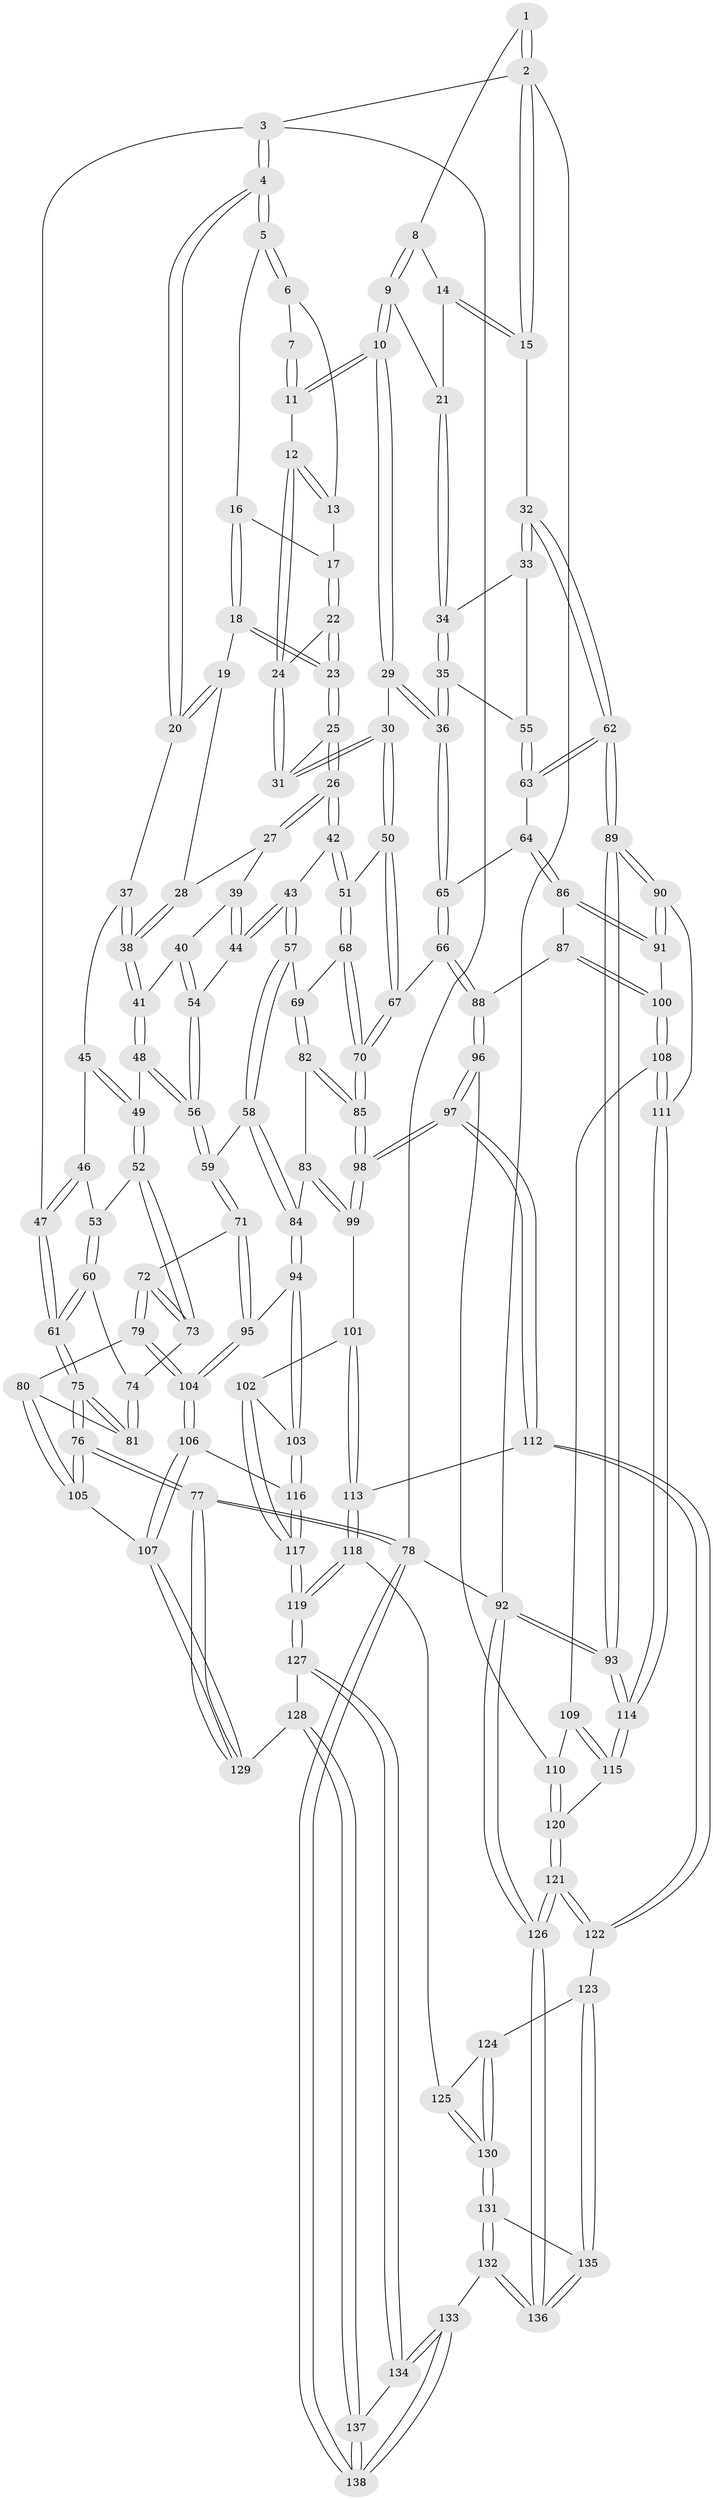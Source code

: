 // coarse degree distribution, {4: 0.42528735632183906, 6: 0.14942528735632185, 5: 0.2988505747126437, 3: 0.11494252873563218, 2: 0.011494252873563218}
// Generated by graph-tools (version 1.1) at 2025/42/03/06/25 10:42:33]
// undirected, 138 vertices, 342 edges
graph export_dot {
graph [start="1"]
  node [color=gray90,style=filled];
  1 [pos="+0.8568448140084651+0"];
  2 [pos="+1+0"];
  3 [pos="+0+0"];
  4 [pos="+0+0"];
  5 [pos="+0.11608854642642367+0"];
  6 [pos="+0.5666126465395964+0"];
  7 [pos="+0.8084947991012372+0"];
  8 [pos="+0.8701369331404062+0"];
  9 [pos="+0.8453155528280045+0.11775894715368056"];
  10 [pos="+0.8015681647548085+0.14577210091475898"];
  11 [pos="+0.72968293742899+0.11343986684561208"];
  12 [pos="+0.70401004546703+0.11360138239197438"];
  13 [pos="+0.558735804852601+0"];
  14 [pos="+0.9726950080090814+0.08316342306409771"];
  15 [pos="+1+0.06509287520487489"];
  16 [pos="+0.29285106435791536+0.008911394158796151"];
  17 [pos="+0.5161083285019332+0.00339259793487173"];
  18 [pos="+0.3253155921175102+0.0807997251806596"];
  19 [pos="+0.3140613533685574+0.09107101191149763"];
  20 [pos="+0.14112989648986907+0.1305103170436263"];
  21 [pos="+0.9079099372378471+0.13743415182569507"];
  22 [pos="+0.5055556016682085+0.0433950387943699"];
  23 [pos="+0.4469753058390357+0.12350123372056007"];
  24 [pos="+0.648706671979348+0.15167381226203586"];
  25 [pos="+0.4487433860308801+0.16024263413275128"];
  26 [pos="+0.44293175986073685+0.19165409547316883"];
  27 [pos="+0.3269086089401913+0.20116648788781338"];
  28 [pos="+0.2784439496404196+0.1767955251692386"];
  29 [pos="+0.788544546440917+0.27891509100561823"];
  30 [pos="+0.6477203112069929+0.2878942747597556"];
  31 [pos="+0.6362117667888827+0.19679234497236595"];
  32 [pos="+1+0.22109302877931603"];
  33 [pos="+1+0.22439925064360597"];
  34 [pos="+0.9303300654666458+0.1667466427717389"];
  35 [pos="+0.84792324535811+0.287229095591678"];
  36 [pos="+0.7981993870314709+0.2883019269239202"];
  37 [pos="+0.15312812358387096+0.16057066045805038"];
  38 [pos="+0.2028883618807727+0.21874312468544604"];
  39 [pos="+0.3113342881518904+0.2305348466940628"];
  40 [pos="+0.23148872027320722+0.23964443573150526"];
  41 [pos="+0.20556444586540507+0.23168372934611242"];
  42 [pos="+0.4513620145193124+0.2770364096695549"];
  43 [pos="+0.4487790803122177+0.28116012038802723"];
  44 [pos="+0.334900611495867+0.2942317934149723"];
  45 [pos="+0.08701220807656336+0.23881278046506854"];
  46 [pos="+0.056207263120122176+0.2524090214035769"];
  47 [pos="+0+0"];
  48 [pos="+0.18246235403981714+0.3275047506656048"];
  49 [pos="+0.15470495328413278+0.3434796092703195"];
  50 [pos="+0.638529594711768+0.2969169420684045"];
  51 [pos="+0.6300351067410219+0.3004299835927433"];
  52 [pos="+0.13591554759937083+0.35855149087914023"];
  53 [pos="+0.05625177038960731+0.30786968721081936"];
  54 [pos="+0.33373240136909077+0.2946828367836716"];
  55 [pos="+0.9176416563434939+0.29906362720112206"];
  56 [pos="+0.26803411883673417+0.37059888129470747"];
  57 [pos="+0.43870602577413803+0.4110279966680938"];
  58 [pos="+0.3468588489085153+0.4563236454272043"];
  59 [pos="+0.30724188247214423+0.44683313904186506"];
  60 [pos="+0+0.35281292154222"];
  61 [pos="+0+0.35226344810848464"];
  62 [pos="+1+0.4464620048031352"];
  63 [pos="+0.9505071236088608+0.3739648274488543"];
  64 [pos="+0.866035952966983+0.45008255972515365"];
  65 [pos="+0.8071805370713088+0.4235378053103385"];
  66 [pos="+0.7277237920060056+0.47240447290049853"];
  67 [pos="+0.7209905298999398+0.4704848670567484"];
  68 [pos="+0.5963749315522986+0.3836235812282508"];
  69 [pos="+0.4470531325124475+0.417366481028612"];
  70 [pos="+0.6078474743552702+0.4908736632970303"];
  71 [pos="+0.20925646692023436+0.513959927175878"];
  72 [pos="+0.1960228470678017+0.5144577094665242"];
  73 [pos="+0.11778266098240855+0.4054292620651957"];
  74 [pos="+0.1035494609104513+0.41180079289972743"];
  75 [pos="+0+0.5451026501131724"];
  76 [pos="+0+0.6970846488775483"];
  77 [pos="+0+1"];
  78 [pos="+0+1"];
  79 [pos="+0.13905073282360628+0.5749496147709107"];
  80 [pos="+0.041646713222954254+0.5665426176057258"];
  81 [pos="+0.0021939205914932912+0.5456698512290657"];
  82 [pos="+0.4693808639314618+0.4453393217363435"];
  83 [pos="+0.43086170003296564+0.5583544776095538"];
  84 [pos="+0.36220808821541983+0.5401934019616472"];
  85 [pos="+0.5652570853976862+0.5282350165317558"];
  86 [pos="+0.8714227252126264+0.4594377710314162"];
  87 [pos="+0.8464841771103706+0.5572896082672267"];
  88 [pos="+0.7535606367684795+0.5892212368096842"];
  89 [pos="+1+0.5145468479612616"];
  90 [pos="+1+0.5380712213356995"];
  91 [pos="+1+0.5433243606215247"];
  92 [pos="+1+1"];
  93 [pos="+1+1"];
  94 [pos="+0.3290562595328222+0.6313845854540993"];
  95 [pos="+0.29048092415428917+0.6201257047457626"];
  96 [pos="+0.7366620789908324+0.6443083599949878"];
  97 [pos="+0.6101303630542836+0.7057986852489827"];
  98 [pos="+0.5571959694620727+0.6132782724866905"];
  99 [pos="+0.48843245606666835+0.609147622567377"];
  100 [pos="+0.9124486774579793+0.609743002033296"];
  101 [pos="+0.3932329913088678+0.6485950099580247"];
  102 [pos="+0.33923893269603134+0.6402465936796199"];
  103 [pos="+0.33120526034734443+0.6347286306716747"];
  104 [pos="+0.16966057208943672+0.678170365586423"];
  105 [pos="+0.06928096143298397+0.7378862836407833"];
  106 [pos="+0.1485878366744596+0.7622483328070908"];
  107 [pos="+0.13455767517746278+0.7731773786276518"];
  108 [pos="+0.9040622759103395+0.6324206617091789"];
  109 [pos="+0.8567487546170099+0.6606213333934745"];
  110 [pos="+0.7936165341446092+0.6732250946459175"];
  111 [pos="+0.9507890266835815+0.7022256199136868"];
  112 [pos="+0.60826075533718+0.7142045822448135"];
  113 [pos="+0.462081372338093+0.7781992584219044"];
  114 [pos="+0.9738089242180356+0.7995166520388791"];
  115 [pos="+0.923182724128653+0.7904400047275213"];
  116 [pos="+0.2448796132184195+0.7662880250809337"];
  117 [pos="+0.3711844105095162+0.8336811675264193"];
  118 [pos="+0.4094174720927324+0.8277240669946822"];
  119 [pos="+0.3751361937027843+0.837779594653047"];
  120 [pos="+0.8371535200496101+0.7926317589437571"];
  121 [pos="+0.7603728364479683+0.8598463735403578"];
  122 [pos="+0.6506078655307561+0.8149904393404791"];
  123 [pos="+0.6290087437328057+0.8562129631243652"];
  124 [pos="+0.5791964170748934+0.8932382608137385"];
  125 [pos="+0.4771912599665587+0.8848793153890929"];
  126 [pos="+0.959367959515465+1"];
  127 [pos="+0.3741110074660856+0.8401764235374"];
  128 [pos="+0.16510834179324013+0.9009496215965456"];
  129 [pos="+0.12386856187534714+0.8378000038564467"];
  130 [pos="+0.5125796555981003+1"];
  131 [pos="+0.4939594838714046+1"];
  132 [pos="+0.49081621691321947+1"];
  133 [pos="+0.4289119361080896+1"];
  134 [pos="+0.3623373266870537+0.9047018360853036"];
  135 [pos="+0.6398530106984629+0.91885919978969"];
  136 [pos="+0.8130824121612688+1"];
  137 [pos="+0.18685393787784205+0.972698394470339"];
  138 [pos="+0.15896656687060176+1"];
  1 -- 2;
  1 -- 2;
  1 -- 8;
  2 -- 3;
  2 -- 15;
  2 -- 15;
  2 -- 92;
  3 -- 4;
  3 -- 4;
  3 -- 47;
  3 -- 78;
  4 -- 5;
  4 -- 5;
  4 -- 20;
  4 -- 20;
  5 -- 6;
  5 -- 6;
  5 -- 16;
  6 -- 7;
  6 -- 13;
  7 -- 11;
  7 -- 11;
  8 -- 9;
  8 -- 9;
  8 -- 14;
  9 -- 10;
  9 -- 10;
  9 -- 21;
  10 -- 11;
  10 -- 11;
  10 -- 29;
  10 -- 29;
  11 -- 12;
  12 -- 13;
  12 -- 13;
  12 -- 24;
  12 -- 24;
  13 -- 17;
  14 -- 15;
  14 -- 15;
  14 -- 21;
  15 -- 32;
  16 -- 17;
  16 -- 18;
  16 -- 18;
  17 -- 22;
  17 -- 22;
  18 -- 19;
  18 -- 23;
  18 -- 23;
  19 -- 20;
  19 -- 20;
  19 -- 28;
  20 -- 37;
  21 -- 34;
  21 -- 34;
  22 -- 23;
  22 -- 23;
  22 -- 24;
  23 -- 25;
  23 -- 25;
  24 -- 31;
  24 -- 31;
  25 -- 26;
  25 -- 26;
  25 -- 31;
  26 -- 27;
  26 -- 27;
  26 -- 42;
  26 -- 42;
  27 -- 28;
  27 -- 39;
  28 -- 38;
  28 -- 38;
  29 -- 30;
  29 -- 36;
  29 -- 36;
  30 -- 31;
  30 -- 31;
  30 -- 50;
  30 -- 50;
  32 -- 33;
  32 -- 33;
  32 -- 62;
  32 -- 62;
  33 -- 34;
  33 -- 55;
  34 -- 35;
  34 -- 35;
  35 -- 36;
  35 -- 36;
  35 -- 55;
  36 -- 65;
  36 -- 65;
  37 -- 38;
  37 -- 38;
  37 -- 45;
  38 -- 41;
  38 -- 41;
  39 -- 40;
  39 -- 44;
  39 -- 44;
  40 -- 41;
  40 -- 54;
  40 -- 54;
  41 -- 48;
  41 -- 48;
  42 -- 43;
  42 -- 51;
  42 -- 51;
  43 -- 44;
  43 -- 44;
  43 -- 57;
  43 -- 57;
  44 -- 54;
  45 -- 46;
  45 -- 49;
  45 -- 49;
  46 -- 47;
  46 -- 47;
  46 -- 53;
  47 -- 61;
  47 -- 61;
  48 -- 49;
  48 -- 56;
  48 -- 56;
  49 -- 52;
  49 -- 52;
  50 -- 51;
  50 -- 67;
  50 -- 67;
  51 -- 68;
  51 -- 68;
  52 -- 53;
  52 -- 73;
  52 -- 73;
  53 -- 60;
  53 -- 60;
  54 -- 56;
  54 -- 56;
  55 -- 63;
  55 -- 63;
  56 -- 59;
  56 -- 59;
  57 -- 58;
  57 -- 58;
  57 -- 69;
  58 -- 59;
  58 -- 84;
  58 -- 84;
  59 -- 71;
  59 -- 71;
  60 -- 61;
  60 -- 61;
  60 -- 74;
  61 -- 75;
  61 -- 75;
  62 -- 63;
  62 -- 63;
  62 -- 89;
  62 -- 89;
  63 -- 64;
  64 -- 65;
  64 -- 86;
  64 -- 86;
  65 -- 66;
  65 -- 66;
  66 -- 67;
  66 -- 88;
  66 -- 88;
  67 -- 70;
  67 -- 70;
  68 -- 69;
  68 -- 70;
  68 -- 70;
  69 -- 82;
  69 -- 82;
  70 -- 85;
  70 -- 85;
  71 -- 72;
  71 -- 95;
  71 -- 95;
  72 -- 73;
  72 -- 73;
  72 -- 79;
  72 -- 79;
  73 -- 74;
  74 -- 81;
  74 -- 81;
  75 -- 76;
  75 -- 76;
  75 -- 81;
  75 -- 81;
  76 -- 77;
  76 -- 77;
  76 -- 105;
  76 -- 105;
  77 -- 78;
  77 -- 78;
  77 -- 129;
  77 -- 129;
  78 -- 138;
  78 -- 138;
  78 -- 92;
  79 -- 80;
  79 -- 104;
  79 -- 104;
  80 -- 81;
  80 -- 105;
  80 -- 105;
  82 -- 83;
  82 -- 85;
  82 -- 85;
  83 -- 84;
  83 -- 99;
  83 -- 99;
  84 -- 94;
  84 -- 94;
  85 -- 98;
  85 -- 98;
  86 -- 87;
  86 -- 91;
  86 -- 91;
  87 -- 88;
  87 -- 100;
  87 -- 100;
  88 -- 96;
  88 -- 96;
  89 -- 90;
  89 -- 90;
  89 -- 93;
  89 -- 93;
  90 -- 91;
  90 -- 91;
  90 -- 111;
  91 -- 100;
  92 -- 93;
  92 -- 93;
  92 -- 126;
  92 -- 126;
  93 -- 114;
  93 -- 114;
  94 -- 95;
  94 -- 103;
  94 -- 103;
  95 -- 104;
  95 -- 104;
  96 -- 97;
  96 -- 97;
  96 -- 110;
  97 -- 98;
  97 -- 98;
  97 -- 112;
  97 -- 112;
  98 -- 99;
  98 -- 99;
  99 -- 101;
  100 -- 108;
  100 -- 108;
  101 -- 102;
  101 -- 113;
  101 -- 113;
  102 -- 103;
  102 -- 117;
  102 -- 117;
  103 -- 116;
  103 -- 116;
  104 -- 106;
  104 -- 106;
  105 -- 107;
  106 -- 107;
  106 -- 107;
  106 -- 116;
  107 -- 129;
  107 -- 129;
  108 -- 109;
  108 -- 111;
  108 -- 111;
  109 -- 110;
  109 -- 115;
  109 -- 115;
  110 -- 120;
  110 -- 120;
  111 -- 114;
  111 -- 114;
  112 -- 113;
  112 -- 122;
  112 -- 122;
  113 -- 118;
  113 -- 118;
  114 -- 115;
  114 -- 115;
  115 -- 120;
  116 -- 117;
  116 -- 117;
  117 -- 119;
  117 -- 119;
  118 -- 119;
  118 -- 119;
  118 -- 125;
  119 -- 127;
  119 -- 127;
  120 -- 121;
  120 -- 121;
  121 -- 122;
  121 -- 122;
  121 -- 126;
  121 -- 126;
  122 -- 123;
  123 -- 124;
  123 -- 135;
  123 -- 135;
  124 -- 125;
  124 -- 130;
  124 -- 130;
  125 -- 130;
  125 -- 130;
  126 -- 136;
  126 -- 136;
  127 -- 128;
  127 -- 134;
  127 -- 134;
  128 -- 129;
  128 -- 137;
  128 -- 137;
  130 -- 131;
  130 -- 131;
  131 -- 132;
  131 -- 132;
  131 -- 135;
  132 -- 133;
  132 -- 136;
  132 -- 136;
  133 -- 134;
  133 -- 134;
  133 -- 138;
  133 -- 138;
  134 -- 137;
  135 -- 136;
  135 -- 136;
  137 -- 138;
  137 -- 138;
}
